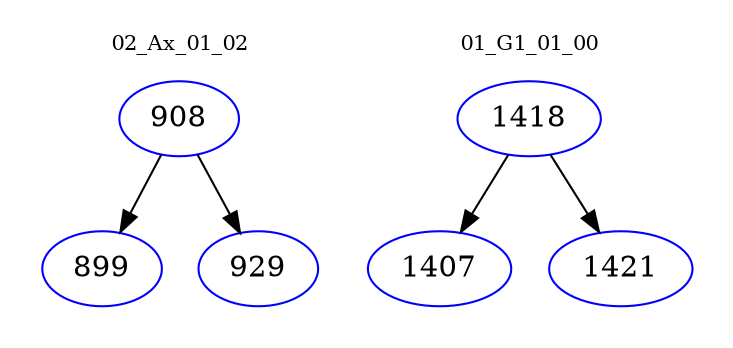 digraph{
subgraph cluster_0 {
color = white
label = "02_Ax_01_02";
fontsize=10;
T0_908 [label="908", color="blue"]
T0_908 -> T0_899 [color="black"]
T0_899 [label="899", color="blue"]
T0_908 -> T0_929 [color="black"]
T0_929 [label="929", color="blue"]
}
subgraph cluster_1 {
color = white
label = "01_G1_01_00";
fontsize=10;
T1_1418 [label="1418", color="blue"]
T1_1418 -> T1_1407 [color="black"]
T1_1407 [label="1407", color="blue"]
T1_1418 -> T1_1421 [color="black"]
T1_1421 [label="1421", color="blue"]
}
}
